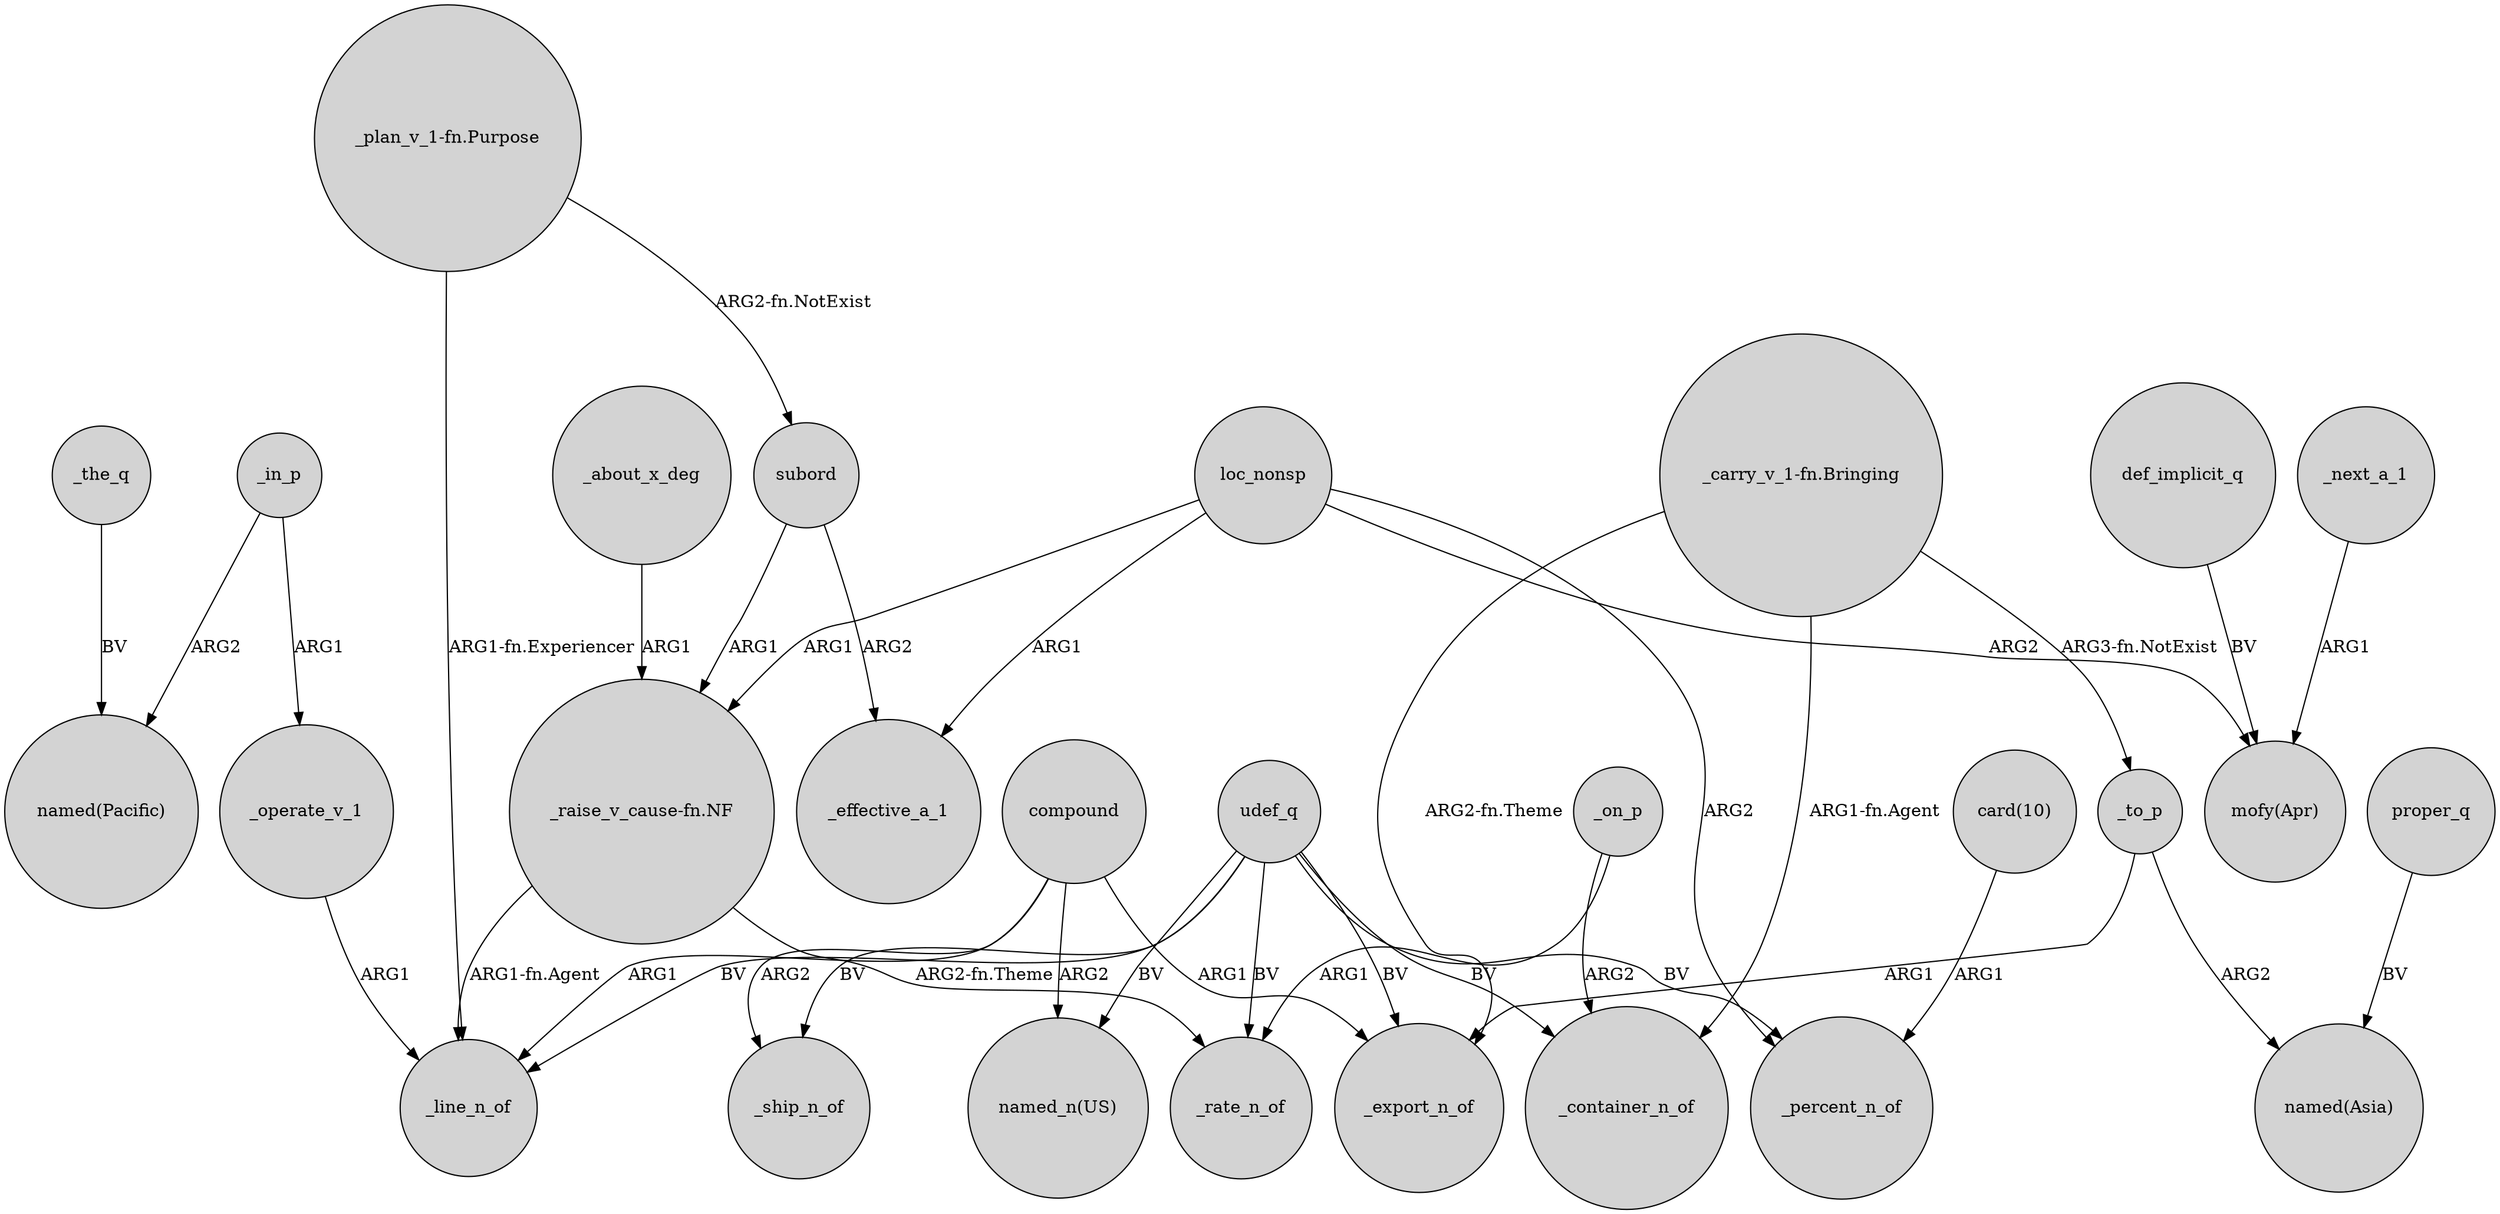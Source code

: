 digraph {
	node [shape=circle style=filled]
	_the_q -> "named(Pacific)" [label=BV]
	_to_p -> _export_n_of [label=ARG1]
	subord -> _effective_a_1 [label=ARG2]
	udef_q -> "named_n(US)" [label=BV]
	subord -> "_raise_v_cause-fn.NF" [label=ARG1]
	udef_q -> _ship_n_of [label=BV]
	loc_nonsp -> "mofy(Apr)" [label=ARG2]
	proper_q -> "named(Asia)" [label=BV]
	_on_p -> _container_n_of [label=ARG2]
	_in_p -> "named(Pacific)" [label=ARG2]
	"_plan_v_1-fn.Purpose" -> _line_n_of [label="ARG1-fn.Experiencer"]
	udef_q -> _rate_n_of [label=BV]
	_operate_v_1 -> _line_n_of [label=ARG1]
	def_implicit_q -> "mofy(Apr)" [label=BV]
	"_plan_v_1-fn.Purpose" -> subord [label="ARG2-fn.NotExist"]
	compound -> "named_n(US)" [label=ARG2]
	compound -> _export_n_of [label=ARG1]
	"_carry_v_1-fn.Bringing" -> _export_n_of [label="ARG2-fn.Theme"]
	"card(10)" -> _percent_n_of [label=ARG1]
	_next_a_1 -> "mofy(Apr)" [label=ARG1]
	compound -> _line_n_of [label=ARG1]
	"_carry_v_1-fn.Bringing" -> _to_p [label="ARG3-fn.NotExist"]
	_about_x_deg -> "_raise_v_cause-fn.NF" [label=ARG1]
	compound -> _ship_n_of [label=ARG2]
	loc_nonsp -> _percent_n_of [label=ARG2]
	udef_q -> _container_n_of [label=BV]
	udef_q -> _line_n_of [label=BV]
	_to_p -> "named(Asia)" [label=ARG2]
	udef_q -> _export_n_of [label=BV]
	_in_p -> _operate_v_1 [label=ARG1]
	loc_nonsp -> "_raise_v_cause-fn.NF" [label=ARG1]
	"_raise_v_cause-fn.NF" -> _line_n_of [label="ARG1-fn.Agent"]
	udef_q -> _percent_n_of [label=BV]
	_on_p -> _rate_n_of [label=ARG1]
	"_raise_v_cause-fn.NF" -> _rate_n_of [label="ARG2-fn.Theme"]
	loc_nonsp -> _effective_a_1 [label=ARG1]
	"_carry_v_1-fn.Bringing" -> _container_n_of [label="ARG1-fn.Agent"]
}

